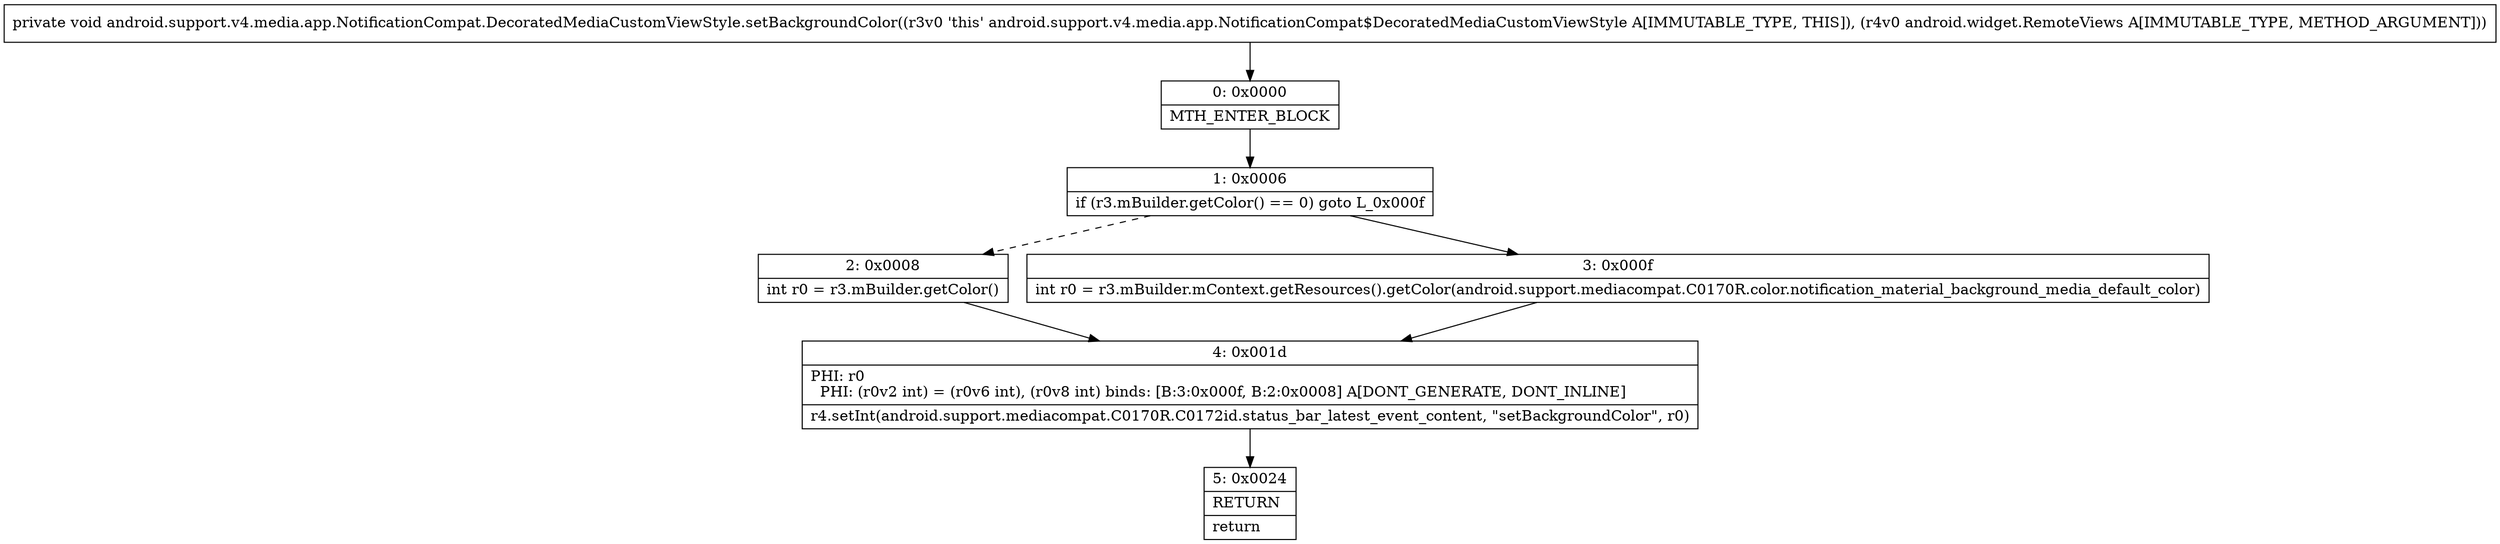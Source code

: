 digraph "CFG forandroid.support.v4.media.app.NotificationCompat.DecoratedMediaCustomViewStyle.setBackgroundColor(Landroid\/widget\/RemoteViews;)V" {
Node_0 [shape=record,label="{0\:\ 0x0000|MTH_ENTER_BLOCK\l}"];
Node_1 [shape=record,label="{1\:\ 0x0006|if (r3.mBuilder.getColor() == 0) goto L_0x000f\l}"];
Node_2 [shape=record,label="{2\:\ 0x0008|int r0 = r3.mBuilder.getColor()\l}"];
Node_3 [shape=record,label="{3\:\ 0x000f|int r0 = r3.mBuilder.mContext.getResources().getColor(android.support.mediacompat.C0170R.color.notification_material_background_media_default_color)\l}"];
Node_4 [shape=record,label="{4\:\ 0x001d|PHI: r0 \l  PHI: (r0v2 int) = (r0v6 int), (r0v8 int) binds: [B:3:0x000f, B:2:0x0008] A[DONT_GENERATE, DONT_INLINE]\l|r4.setInt(android.support.mediacompat.C0170R.C0172id.status_bar_latest_event_content, \"setBackgroundColor\", r0)\l}"];
Node_5 [shape=record,label="{5\:\ 0x0024|RETURN\l|return\l}"];
MethodNode[shape=record,label="{private void android.support.v4.media.app.NotificationCompat.DecoratedMediaCustomViewStyle.setBackgroundColor((r3v0 'this' android.support.v4.media.app.NotificationCompat$DecoratedMediaCustomViewStyle A[IMMUTABLE_TYPE, THIS]), (r4v0 android.widget.RemoteViews A[IMMUTABLE_TYPE, METHOD_ARGUMENT])) }"];
MethodNode -> Node_0;
Node_0 -> Node_1;
Node_1 -> Node_2[style=dashed];
Node_1 -> Node_3;
Node_2 -> Node_4;
Node_3 -> Node_4;
Node_4 -> Node_5;
}

